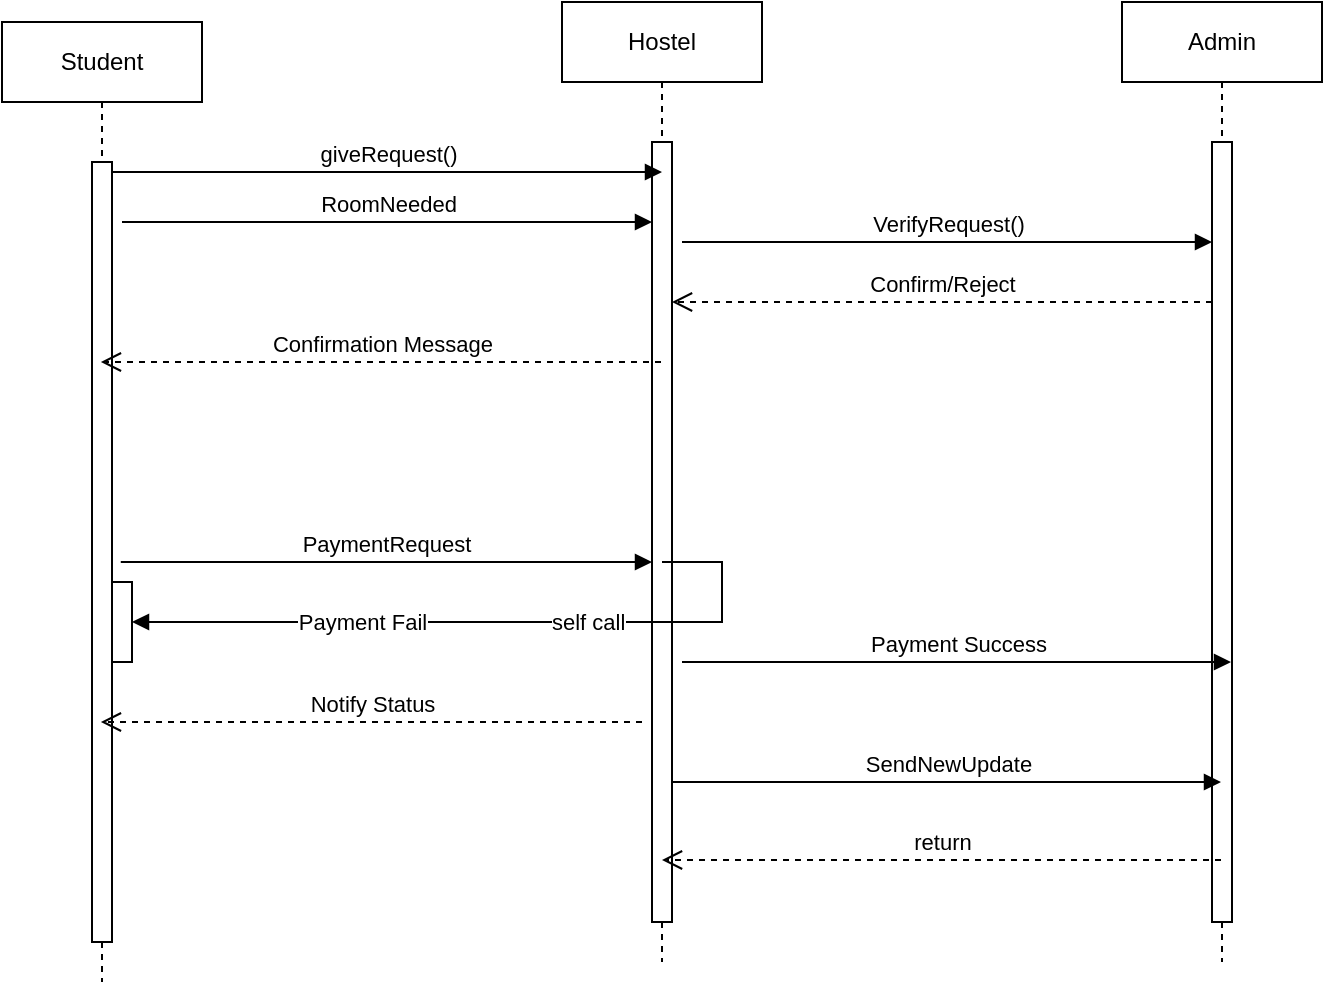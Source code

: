 <mxfile version="24.7.1" type="device">
  <diagram name="Page-1" id="2YBvvXClWsGukQMizWep">
    <mxGraphModel dx="1358" dy="586" grid="1" gridSize="10" guides="1" tooltips="1" connect="1" arrows="1" fold="1" page="1" pageScale="1" pageWidth="850" pageHeight="1100" math="0" shadow="0">
      <root>
        <mxCell id="0" />
        <mxCell id="1" parent="0" />
        <mxCell id="aM9ryv3xv72pqoxQDRHE-1" value="Student" style="shape=umlLifeline;perimeter=lifelinePerimeter;whiteSpace=wrap;html=1;container=0;dropTarget=0;collapsible=0;recursiveResize=0;outlineConnect=0;portConstraint=eastwest;newEdgeStyle={&quot;edgeStyle&quot;:&quot;elbowEdgeStyle&quot;,&quot;elbow&quot;:&quot;vertical&quot;,&quot;curved&quot;:0,&quot;rounded&quot;:0};" parent="1" vertex="1">
          <mxGeometry x="60" y="130" width="100" height="480" as="geometry" />
        </mxCell>
        <mxCell id="cLhTl2dYqcpfonLt3m88-3" value="" style="html=1;points=[[0,0,0,0,5],[0,1,0,0,-5],[1,0,0,0,5],[1,1,0,0,-5]];perimeter=orthogonalPerimeter;outlineConnect=0;targetShapes=umlLifeline;portConstraint=eastwest;newEdgeStyle={&quot;curved&quot;:0,&quot;rounded&quot;:0};" vertex="1" parent="aM9ryv3xv72pqoxQDRHE-1">
          <mxGeometry x="45" y="70" width="10" height="390" as="geometry" />
        </mxCell>
        <mxCell id="cLhTl2dYqcpfonLt3m88-15" value="" style="html=1;points=[[0,0,0,0,5],[0,1,0,0,-5],[1,0,0,0,5],[1,1,0,0,-5]];perimeter=orthogonalPerimeter;outlineConnect=0;targetShapes=umlLifeline;portConstraint=eastwest;newEdgeStyle={&quot;curved&quot;:0,&quot;rounded&quot;:0};" vertex="1" parent="aM9ryv3xv72pqoxQDRHE-1">
          <mxGeometry x="55" y="280" width="10" height="40" as="geometry" />
        </mxCell>
        <mxCell id="aM9ryv3xv72pqoxQDRHE-5" value="Hostel" style="shape=umlLifeline;perimeter=lifelinePerimeter;whiteSpace=wrap;html=1;container=0;dropTarget=0;collapsible=0;recursiveResize=0;outlineConnect=0;portConstraint=eastwest;newEdgeStyle={&quot;edgeStyle&quot;:&quot;elbowEdgeStyle&quot;,&quot;elbow&quot;:&quot;vertical&quot;,&quot;curved&quot;:0,&quot;rounded&quot;:0};" parent="1" vertex="1">
          <mxGeometry x="340" y="120" width="100" height="480" as="geometry" />
        </mxCell>
        <mxCell id="cLhTl2dYqcpfonLt3m88-5" value="" style="html=1;points=[[0,0,0,0,5],[0,1,0,0,-5],[1,0,0,0,5],[1,1,0,0,-5]];perimeter=orthogonalPerimeter;outlineConnect=0;targetShapes=umlLifeline;portConstraint=eastwest;newEdgeStyle={&quot;curved&quot;:0,&quot;rounded&quot;:0};" vertex="1" parent="aM9ryv3xv72pqoxQDRHE-5">
          <mxGeometry x="45" y="70" width="10" height="390" as="geometry" />
        </mxCell>
        <mxCell id="cLhTl2dYqcpfonLt3m88-1" value="Admin" style="shape=umlLifeline;perimeter=lifelinePerimeter;whiteSpace=wrap;html=1;container=1;dropTarget=0;collapsible=0;recursiveResize=0;outlineConnect=0;portConstraint=eastwest;newEdgeStyle={&quot;curved&quot;:0,&quot;rounded&quot;:0};" vertex="1" parent="1">
          <mxGeometry x="620" y="120" width="100" height="480" as="geometry" />
        </mxCell>
        <mxCell id="cLhTl2dYqcpfonLt3m88-9" value="" style="html=1;points=[[0,0,0,0,5],[0,1,0,0,-5],[1,0,0,0,5],[1,1,0,0,-5]];perimeter=orthogonalPerimeter;outlineConnect=0;targetShapes=umlLifeline;portConstraint=eastwest;newEdgeStyle={&quot;curved&quot;:0,&quot;rounded&quot;:0};" vertex="1" parent="cLhTl2dYqcpfonLt3m88-1">
          <mxGeometry x="45" y="70" width="10" height="390" as="geometry" />
        </mxCell>
        <mxCell id="cLhTl2dYqcpfonLt3m88-4" value="giveRequest()" style="html=1;verticalAlign=bottom;endArrow=block;curved=0;rounded=0;exitX=1;exitY=0;exitDx=0;exitDy=5;exitPerimeter=0;" edge="1" parent="1" source="cLhTl2dYqcpfonLt3m88-3">
          <mxGeometry width="80" relative="1" as="geometry">
            <mxPoint x="410" y="320" as="sourcePoint" />
            <mxPoint x="390" y="205" as="targetPoint" />
          </mxGeometry>
        </mxCell>
        <mxCell id="cLhTl2dYqcpfonLt3m88-8" value="VerifyRequest()" style="html=1;verticalAlign=bottom;endArrow=block;curved=0;rounded=0;" edge="1" parent="1">
          <mxGeometry width="80" relative="1" as="geometry">
            <mxPoint x="400" y="240" as="sourcePoint" />
            <mxPoint x="665" y="240" as="targetPoint" />
          </mxGeometry>
        </mxCell>
        <mxCell id="cLhTl2dYqcpfonLt3m88-11" value="Confirm/Reject" style="html=1;verticalAlign=bottom;endArrow=open;dashed=1;endSize=8;curved=0;rounded=0;" edge="1" parent="1">
          <mxGeometry relative="1" as="geometry">
            <mxPoint x="665" y="270" as="sourcePoint" />
            <mxPoint x="395" y="270" as="targetPoint" />
          </mxGeometry>
        </mxCell>
        <mxCell id="cLhTl2dYqcpfonLt3m88-12" value="Confirmation Message" style="html=1;verticalAlign=bottom;endArrow=open;dashed=1;endSize=8;curved=0;rounded=0;" edge="1" parent="1">
          <mxGeometry relative="1" as="geometry">
            <mxPoint x="389.5" y="300" as="sourcePoint" />
            <mxPoint x="109.447" y="300" as="targetPoint" />
          </mxGeometry>
        </mxCell>
        <mxCell id="cLhTl2dYqcpfonLt3m88-13" value="PaymentRequest" style="html=1;verticalAlign=bottom;endArrow=block;curved=0;rounded=0;" edge="1" parent="1">
          <mxGeometry width="80" relative="1" as="geometry">
            <mxPoint x="119.389" y="400" as="sourcePoint" />
            <mxPoint x="385" y="400" as="targetPoint" />
          </mxGeometry>
        </mxCell>
        <mxCell id="cLhTl2dYqcpfonLt3m88-14" value="Payment Success" style="html=1;verticalAlign=bottom;endArrow=block;curved=0;rounded=0;" edge="1" parent="1">
          <mxGeometry width="80" relative="1" as="geometry">
            <mxPoint x="400" y="450" as="sourcePoint" />
            <mxPoint x="674.5" y="450" as="targetPoint" />
          </mxGeometry>
        </mxCell>
        <mxCell id="cLhTl2dYqcpfonLt3m88-16" value="self call" style="html=1;align=left;spacingLeft=2;endArrow=block;rounded=0;edgeStyle=orthogonalEdgeStyle;curved=0;rounded=0;" edge="1" parent="1">
          <mxGeometry x="-0.155" relative="1" as="geometry">
            <mxPoint x="390" y="400" as="sourcePoint" />
            <Array as="points">
              <mxPoint x="420" y="430" />
            </Array>
            <mxPoint x="125" y="430.0" as="targetPoint" />
            <mxPoint x="1" as="offset" />
          </mxGeometry>
        </mxCell>
        <mxCell id="cLhTl2dYqcpfonLt3m88-17" value="Payment Fail" style="edgeLabel;html=1;align=center;verticalAlign=middle;resizable=0;points=[];" vertex="1" connectable="0" parent="cLhTl2dYqcpfonLt3m88-16">
          <mxGeometry x="0.188" y="-2" relative="1" as="geometry">
            <mxPoint x="-29" y="2" as="offset" />
          </mxGeometry>
        </mxCell>
        <mxCell id="cLhTl2dYqcpfonLt3m88-18" value="Notify Status" style="html=1;verticalAlign=bottom;endArrow=open;dashed=1;endSize=8;curved=0;rounded=0;" edge="1" parent="1">
          <mxGeometry relative="1" as="geometry">
            <mxPoint x="380" y="480" as="sourcePoint" />
            <mxPoint x="109.447" y="480" as="targetPoint" />
          </mxGeometry>
        </mxCell>
        <mxCell id="cLhTl2dYqcpfonLt3m88-20" value="RoomNeeded" style="html=1;verticalAlign=bottom;endArrow=block;curved=0;rounded=0;" edge="1" parent="1">
          <mxGeometry width="80" relative="1" as="geometry">
            <mxPoint x="120" y="230" as="sourcePoint" />
            <mxPoint x="385" y="230" as="targetPoint" />
          </mxGeometry>
        </mxCell>
        <mxCell id="cLhTl2dYqcpfonLt3m88-21" value="SendNewUpdate" style="html=1;verticalAlign=bottom;endArrow=block;curved=0;rounded=0;" edge="1" parent="1">
          <mxGeometry width="80" relative="1" as="geometry">
            <mxPoint x="395" y="510" as="sourcePoint" />
            <mxPoint x="669.5" y="510" as="targetPoint" />
          </mxGeometry>
        </mxCell>
        <mxCell id="cLhTl2dYqcpfonLt3m88-23" value="return" style="html=1;verticalAlign=bottom;endArrow=open;dashed=1;endSize=8;curved=0;rounded=0;" edge="1" parent="1" source="cLhTl2dYqcpfonLt3m88-1">
          <mxGeometry relative="1" as="geometry">
            <mxPoint x="470" y="549" as="sourcePoint" />
            <mxPoint x="390" y="549" as="targetPoint" />
          </mxGeometry>
        </mxCell>
      </root>
    </mxGraphModel>
  </diagram>
</mxfile>
